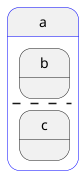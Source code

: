 {
  "sha1": "s659sqxp19baxoafgvqcxn3qjru1xrx",
  "insertion": {
    "when": "2024-06-04T17:28:44.698Z",
    "url": "http://forum.plantuml.net/7329/state-diagrams-concurrent-color-customization-not-honored",
    "user": "plantuml@gmail.com"
  }
}
@startuml
skinparam StateBorderColor<<meblue>> blue
state a<<meblue>> {
  state b
  --
  state c
}
@enduml
